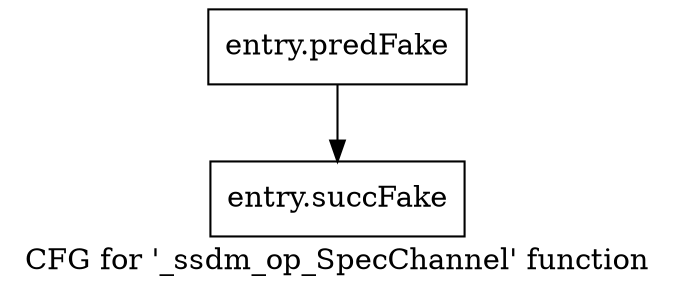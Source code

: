 digraph "CFG for '_ssdm_op_SpecChannel' function" {
	label="CFG for '_ssdm_op_SpecChannel' function";

	Node0x474e5b0 [shape=record,filename="",linenumber="",label="{entry.predFake}"];
	Node0x474e5b0 -> Node0x464eb70[ callList="" memoryops="" filename=""];
	Node0x464eb70 [shape=record,filename="",linenumber="",label="{entry.succFake}"];
}
